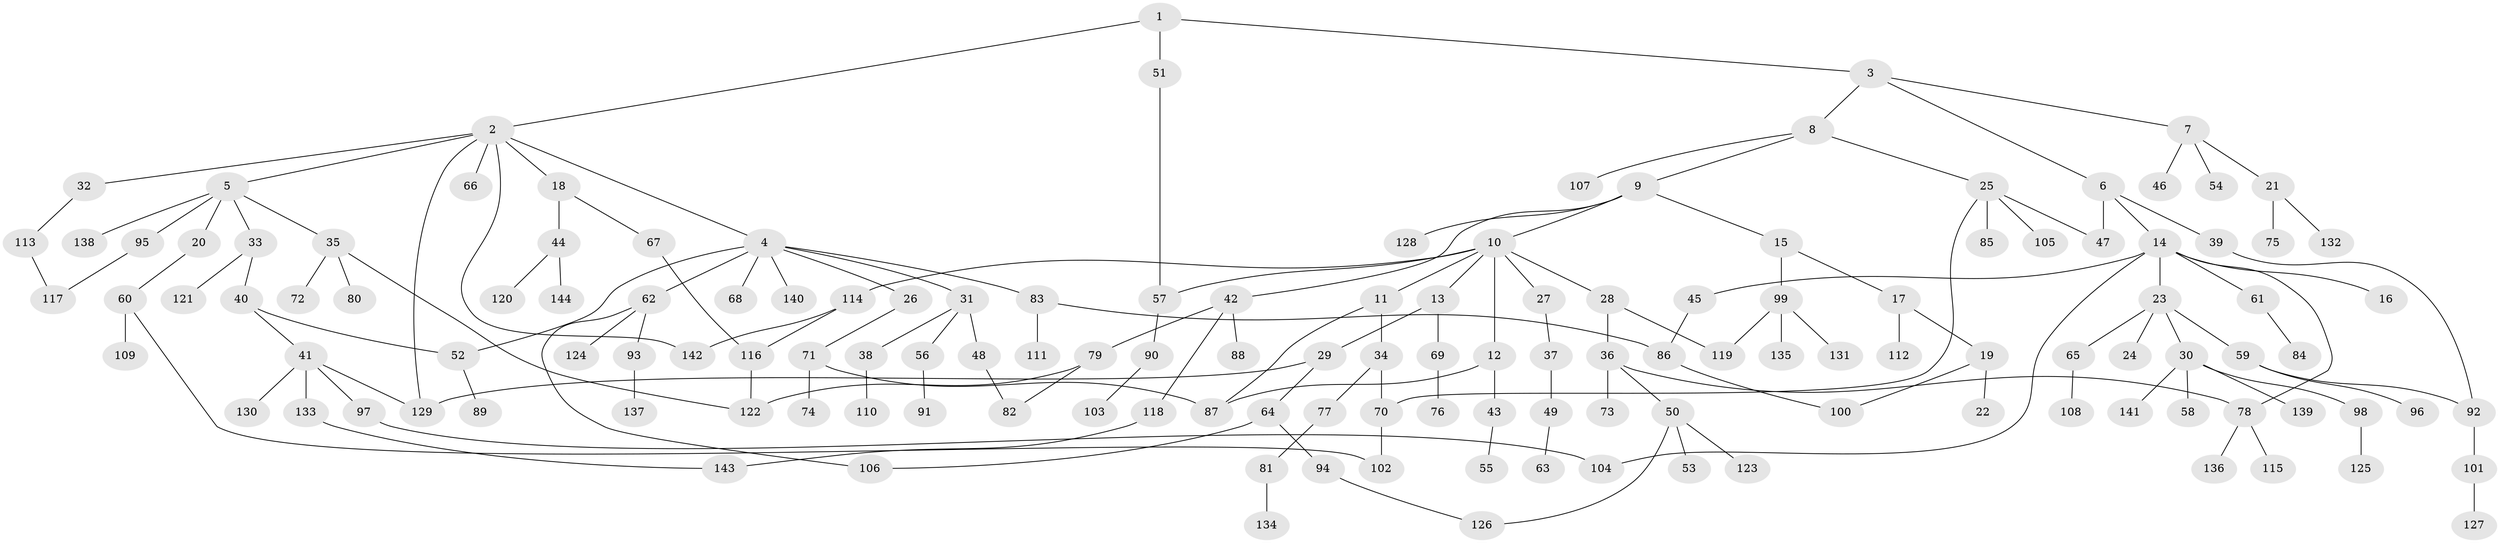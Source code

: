 // Generated by graph-tools (version 1.1) at 2025/13/03/09/25 04:13:30]
// undirected, 144 vertices, 167 edges
graph export_dot {
graph [start="1"]
  node [color=gray90,style=filled];
  1;
  2;
  3;
  4;
  5;
  6;
  7;
  8;
  9;
  10;
  11;
  12;
  13;
  14;
  15;
  16;
  17;
  18;
  19;
  20;
  21;
  22;
  23;
  24;
  25;
  26;
  27;
  28;
  29;
  30;
  31;
  32;
  33;
  34;
  35;
  36;
  37;
  38;
  39;
  40;
  41;
  42;
  43;
  44;
  45;
  46;
  47;
  48;
  49;
  50;
  51;
  52;
  53;
  54;
  55;
  56;
  57;
  58;
  59;
  60;
  61;
  62;
  63;
  64;
  65;
  66;
  67;
  68;
  69;
  70;
  71;
  72;
  73;
  74;
  75;
  76;
  77;
  78;
  79;
  80;
  81;
  82;
  83;
  84;
  85;
  86;
  87;
  88;
  89;
  90;
  91;
  92;
  93;
  94;
  95;
  96;
  97;
  98;
  99;
  100;
  101;
  102;
  103;
  104;
  105;
  106;
  107;
  108;
  109;
  110;
  111;
  112;
  113;
  114;
  115;
  116;
  117;
  118;
  119;
  120;
  121;
  122;
  123;
  124;
  125;
  126;
  127;
  128;
  129;
  130;
  131;
  132;
  133;
  134;
  135;
  136;
  137;
  138;
  139;
  140;
  141;
  142;
  143;
  144;
  1 -- 2;
  1 -- 3;
  1 -- 51;
  2 -- 4;
  2 -- 5;
  2 -- 18;
  2 -- 32;
  2 -- 66;
  2 -- 142;
  2 -- 129;
  3 -- 6;
  3 -- 7;
  3 -- 8;
  4 -- 26;
  4 -- 31;
  4 -- 62;
  4 -- 68;
  4 -- 83;
  4 -- 140;
  4 -- 52;
  5 -- 20;
  5 -- 33;
  5 -- 35;
  5 -- 95;
  5 -- 138;
  6 -- 14;
  6 -- 39;
  6 -- 47;
  7 -- 21;
  7 -- 46;
  7 -- 54;
  8 -- 9;
  8 -- 25;
  8 -- 107;
  9 -- 10;
  9 -- 15;
  9 -- 42;
  9 -- 128;
  10 -- 11;
  10 -- 12;
  10 -- 13;
  10 -- 27;
  10 -- 28;
  10 -- 114;
  10 -- 57;
  11 -- 34;
  11 -- 87;
  12 -- 43;
  12 -- 87;
  13 -- 29;
  13 -- 69;
  14 -- 16;
  14 -- 23;
  14 -- 45;
  14 -- 61;
  14 -- 104;
  14 -- 78;
  15 -- 17;
  15 -- 99;
  17 -- 19;
  17 -- 112;
  18 -- 44;
  18 -- 67;
  19 -- 22;
  19 -- 100;
  20 -- 60;
  21 -- 75;
  21 -- 132;
  23 -- 24;
  23 -- 30;
  23 -- 59;
  23 -- 65;
  25 -- 47;
  25 -- 70;
  25 -- 85;
  25 -- 105;
  26 -- 71;
  27 -- 37;
  28 -- 36;
  28 -- 119;
  29 -- 64;
  29 -- 129;
  30 -- 58;
  30 -- 98;
  30 -- 139;
  30 -- 141;
  31 -- 38;
  31 -- 48;
  31 -- 56;
  32 -- 113;
  33 -- 40;
  33 -- 121;
  34 -- 77;
  34 -- 70;
  35 -- 72;
  35 -- 80;
  35 -- 122;
  36 -- 50;
  36 -- 73;
  36 -- 78;
  37 -- 49;
  38 -- 110;
  39 -- 92;
  40 -- 41;
  40 -- 52;
  41 -- 97;
  41 -- 130;
  41 -- 133;
  41 -- 129;
  42 -- 79;
  42 -- 88;
  42 -- 118;
  43 -- 55;
  44 -- 120;
  44 -- 144;
  45 -- 86;
  48 -- 82;
  49 -- 63;
  50 -- 53;
  50 -- 123;
  50 -- 126;
  51 -- 57;
  52 -- 89;
  56 -- 91;
  57 -- 90;
  59 -- 96;
  59 -- 92;
  60 -- 102;
  60 -- 109;
  61 -- 84;
  62 -- 93;
  62 -- 124;
  62 -- 106;
  64 -- 94;
  64 -- 106;
  65 -- 108;
  67 -- 116;
  69 -- 76;
  70 -- 102;
  71 -- 74;
  71 -- 87;
  77 -- 81;
  78 -- 115;
  78 -- 136;
  79 -- 122;
  79 -- 82;
  81 -- 134;
  83 -- 111;
  83 -- 86;
  86 -- 100;
  90 -- 103;
  92 -- 101;
  93 -- 137;
  94 -- 126;
  95 -- 117;
  97 -- 104;
  98 -- 125;
  99 -- 131;
  99 -- 135;
  99 -- 119;
  101 -- 127;
  113 -- 117;
  114 -- 142;
  114 -- 116;
  116 -- 122;
  118 -- 143;
  133 -- 143;
}
